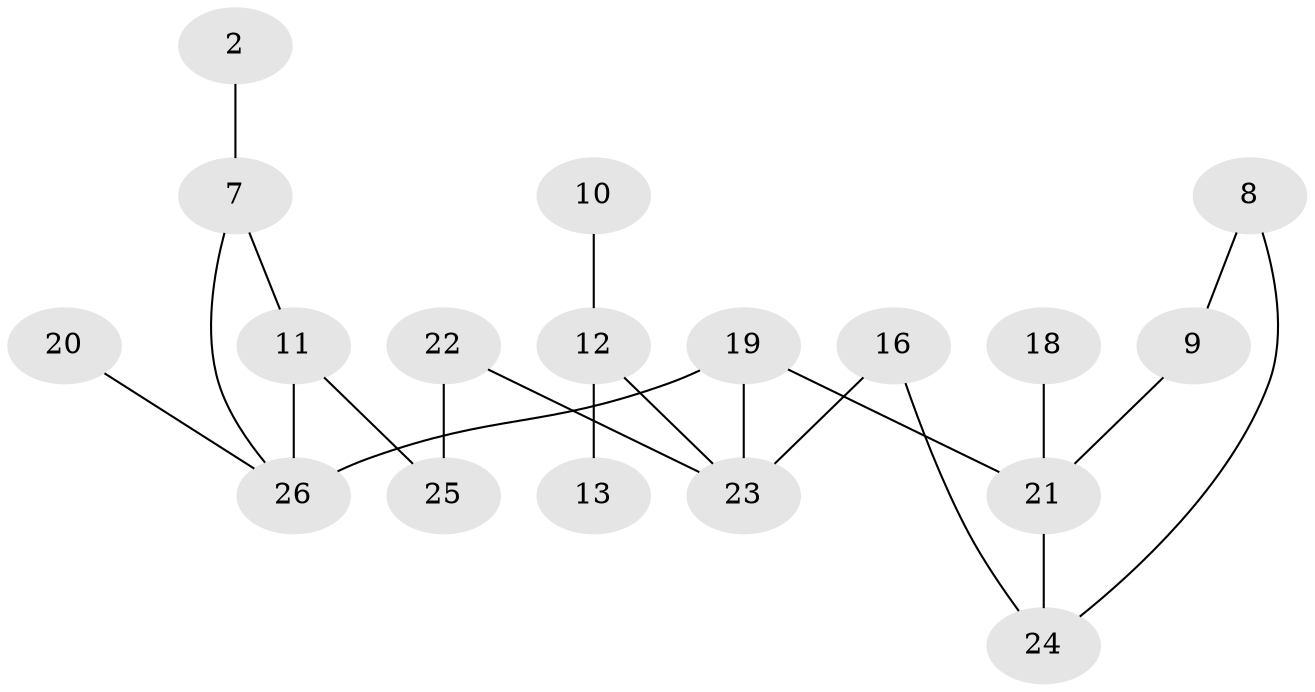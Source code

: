 // original degree distribution, {0: 0.1568627450980392, 1: 0.23529411764705882, 4: 0.13725490196078433, 2: 0.27450980392156865, 3: 0.17647058823529413, 5: 0.0196078431372549}
// Generated by graph-tools (version 1.1) at 2025/00/03/09/25 03:00:48]
// undirected, 18 vertices, 21 edges
graph export_dot {
graph [start="1"]
  node [color=gray90,style=filled];
  2;
  7;
  8;
  9;
  10;
  11;
  12;
  13;
  16;
  18;
  19;
  20;
  21;
  22;
  23;
  24;
  25;
  26;
  2 -- 7 [weight=1.0];
  7 -- 11 [weight=1.0];
  7 -- 26 [weight=1.0];
  8 -- 9 [weight=1.0];
  8 -- 24 [weight=1.0];
  9 -- 21 [weight=1.0];
  10 -- 12 [weight=1.0];
  11 -- 25 [weight=1.0];
  11 -- 26 [weight=2.0];
  12 -- 13 [weight=1.0];
  12 -- 23 [weight=1.0];
  16 -- 23 [weight=1.0];
  16 -- 24 [weight=1.0];
  18 -- 21 [weight=1.0];
  19 -- 21 [weight=1.0];
  19 -- 23 [weight=1.0];
  19 -- 26 [weight=3.0];
  20 -- 26 [weight=1.0];
  21 -- 24 [weight=2.0];
  22 -- 23 [weight=1.0];
  22 -- 25 [weight=1.0];
}
